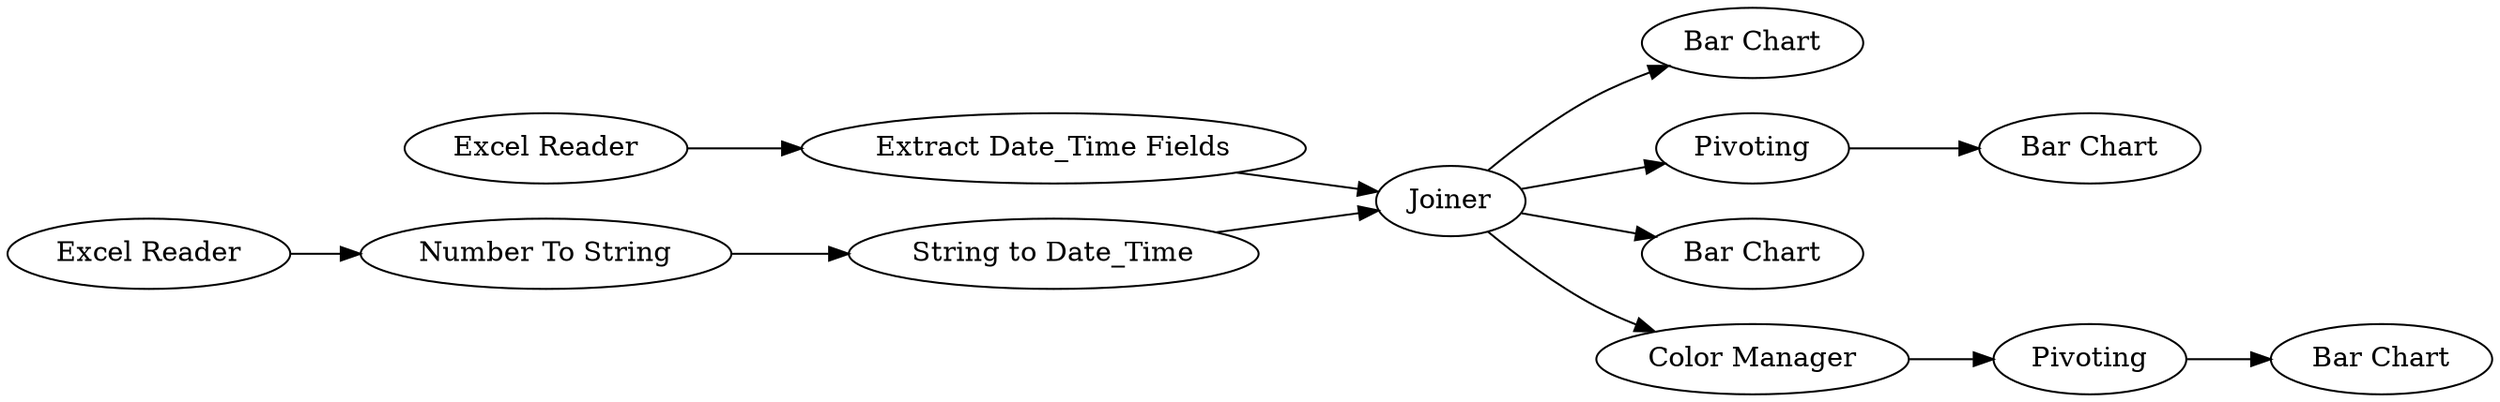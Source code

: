 digraph {
	"-7712276225854244693_75" [label="Number To String"]
	"-7712276225854244693_77" [label="Excel Reader"]
	"-7712276225854244693_78" [label=Joiner]
	"-7712276225854244693_94" [label="Bar Chart"]
	"-7712276225854244693_95" [label=Pivoting]
	"-7712276225854244693_81" [label="Extract Date_Time Fields"]
	"-7712276225854244693_92" [label="Bar Chart"]
	"-7712276225854244693_93" [label="Bar Chart"]
	"-7712276225854244693_67" [label=Pivoting]
	"-7712276225854244693_1" [label="Bar Chart"]
	"-7712276225854244693_20" [label="Color Manager"]
	"-7712276225854244693_80" [label="Excel Reader"]
	"-7712276225854244693_79" [label="String to Date_Time"]
	"-7712276225854244693_79" -> "-7712276225854244693_78"
	"-7712276225854244693_77" -> "-7712276225854244693_75"
	"-7712276225854244693_78" -> "-7712276225854244693_92"
	"-7712276225854244693_78" -> "-7712276225854244693_20"
	"-7712276225854244693_67" -> "-7712276225854244693_1"
	"-7712276225854244693_81" -> "-7712276225854244693_78"
	"-7712276225854244693_78" -> "-7712276225854244693_94"
	"-7712276225854244693_95" -> "-7712276225854244693_93"
	"-7712276225854244693_75" -> "-7712276225854244693_79"
	"-7712276225854244693_78" -> "-7712276225854244693_95"
	"-7712276225854244693_80" -> "-7712276225854244693_81"
	"-7712276225854244693_20" -> "-7712276225854244693_67"
	rankdir=LR
}
